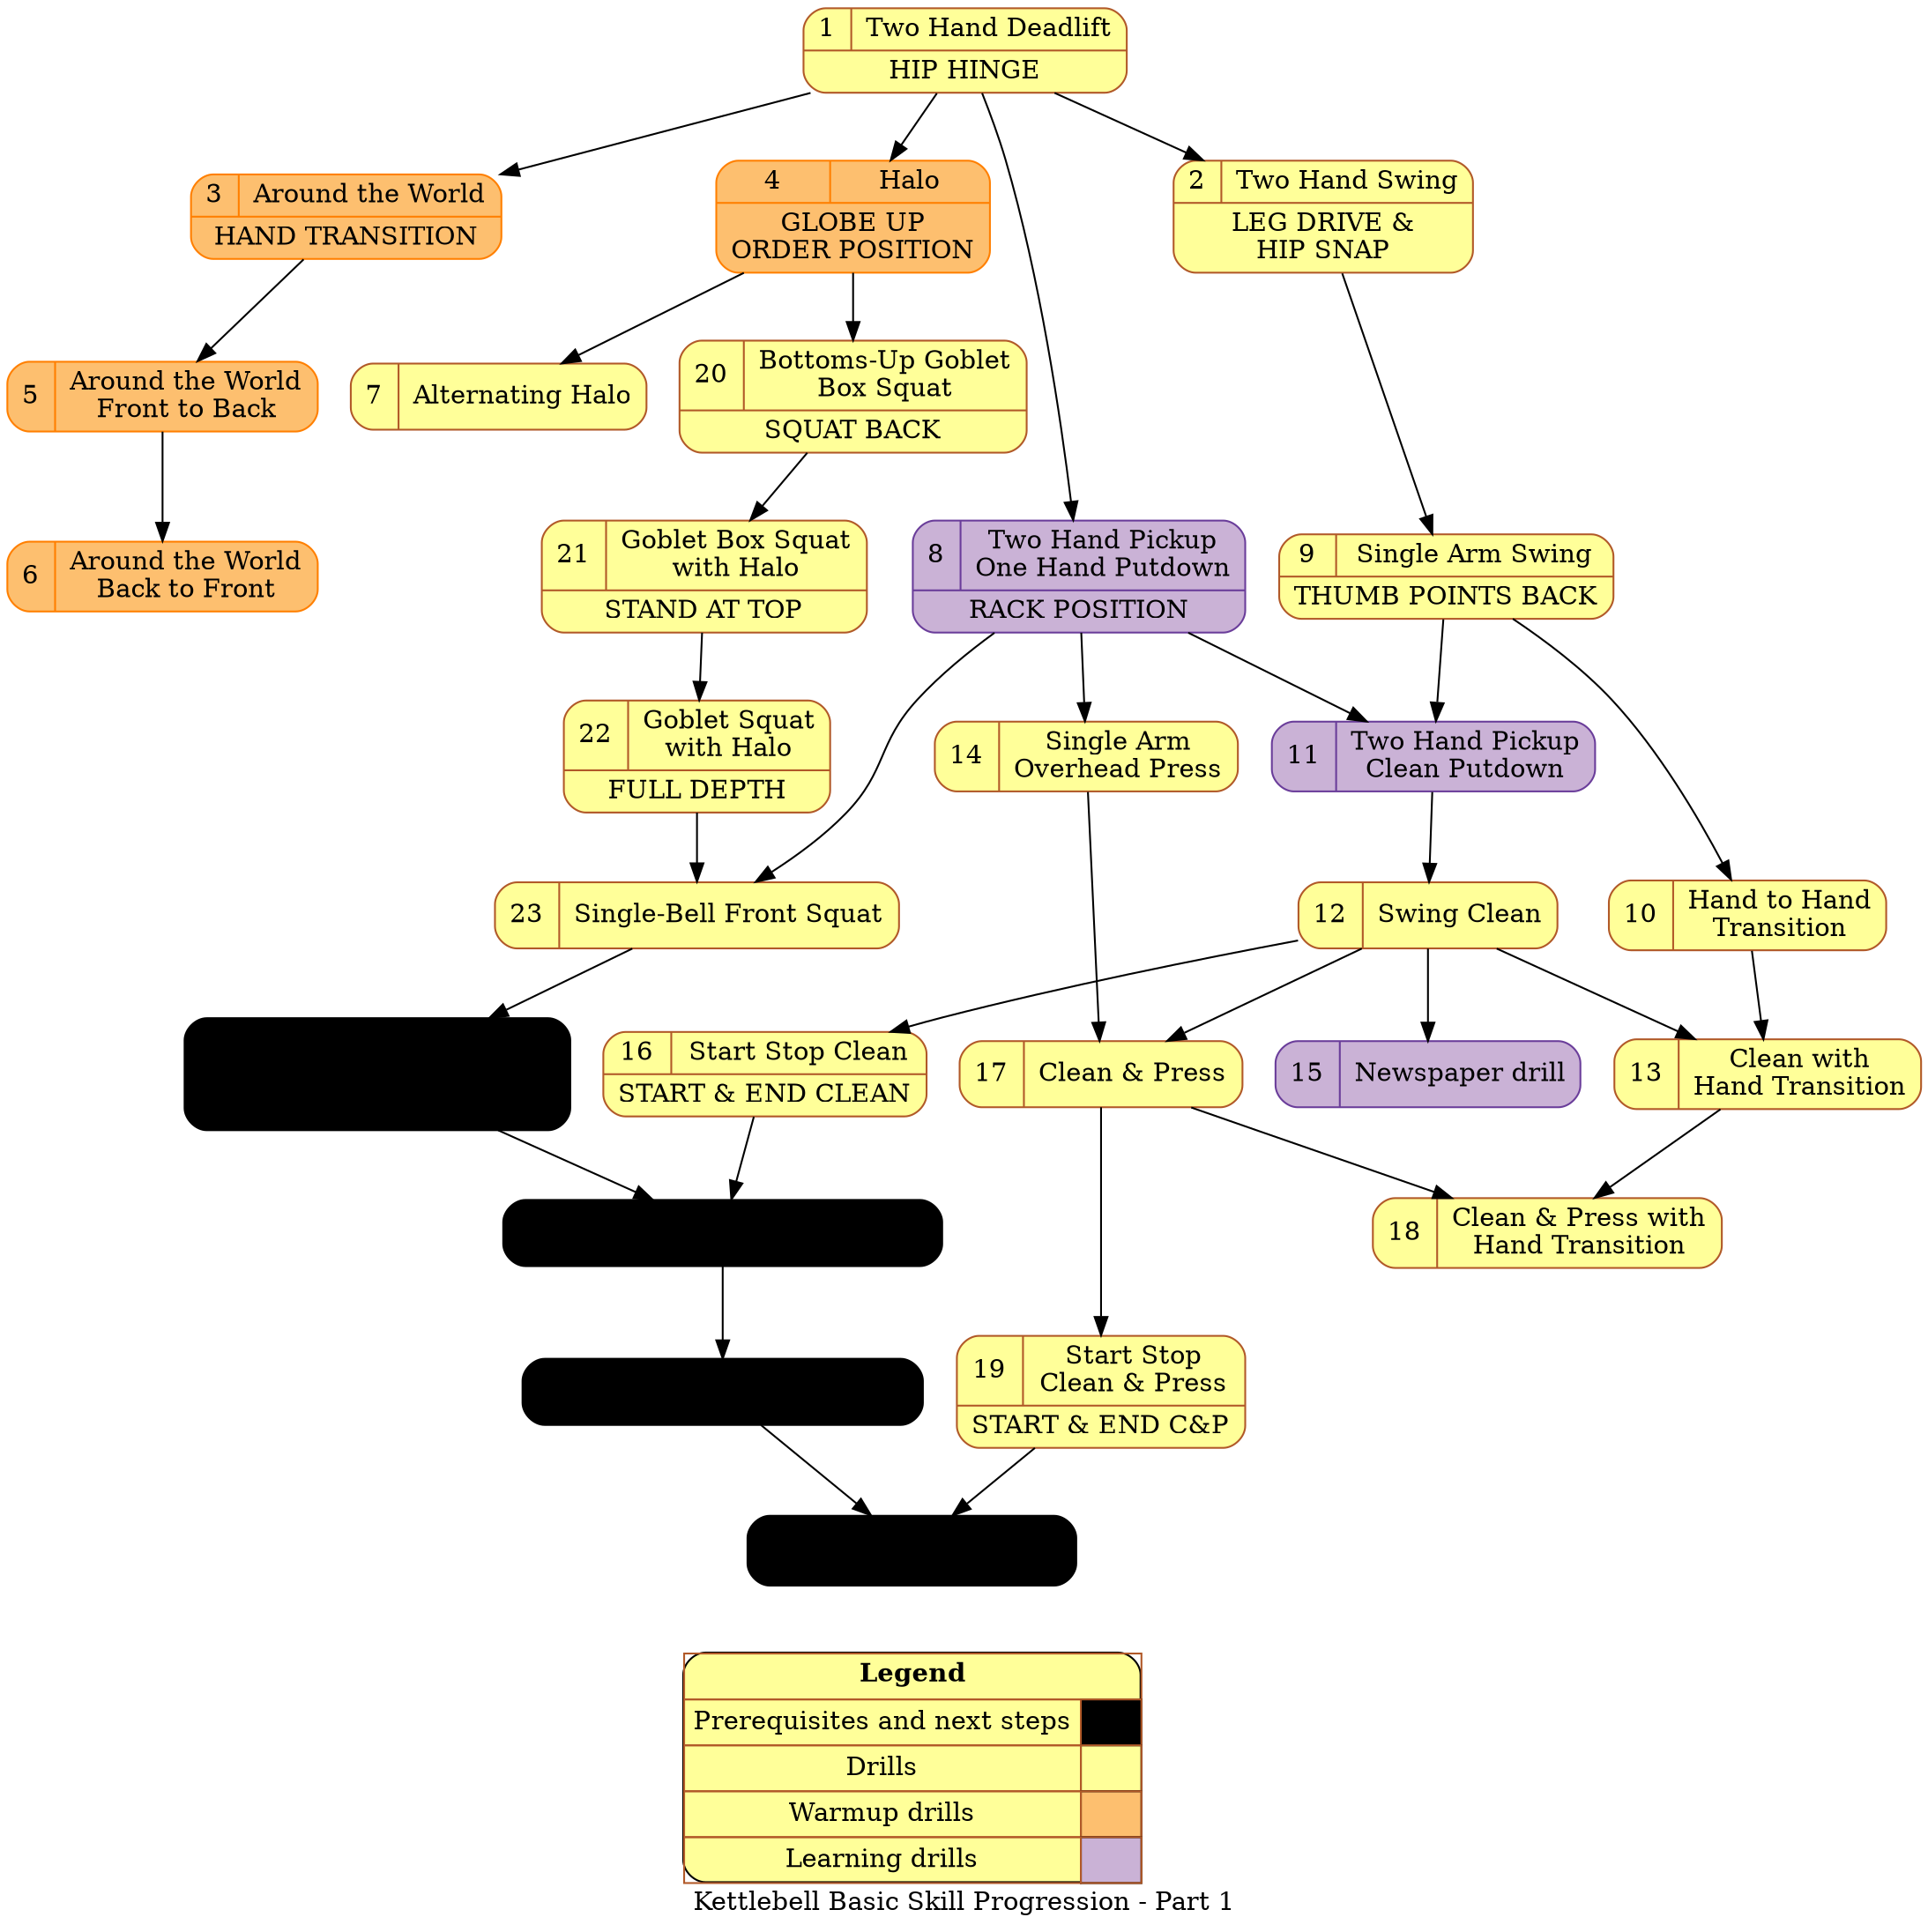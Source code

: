 digraph kb_progression {
  // Kettlebell Basic Skill Progression Diagram © 2023
  // by dznz using knowledge from Mark Wildman is licensed
  // under CC BY-NC-SA 4.0 
  // http://creativecommons.org/licenses/by-nc-sa/4.0/
  label="Kettlebell Basic Skill Progression - Part 1"
  node [colorscheme="paired12"]
  node [shape=record]
  node [style="rounded,filled"]
  node [color=12, fillcolor=11]

  subgraph warmup {
    node [color=8, fillcolor=7]
    mov_atw; mov_halo, mov_atwf2b, mov_atwb2f
  }

  subgraph aux {
    node [color=10, fillcolor=9]
    mov_2hu1hd; mov_2hucleandown; mov_news;
  }

  subgraph post {
    node [color=lightslategrey, fillcolor=ghostwhite]
    mov_racklunge
    mov_clean2sblunge
    mov_halfkneelclean
    mov_halfkneelcap
  }
  
  mov_deadlift [label="{{1|Two Hand Deadlift}|HIP HINGE}" URL="https://www.youtube.com/watch?v=x0XkmM34BPI&list=PLk4oYPJ7TXKhX8YqA2AVrfgs_pEF6p7KA&index=1"];
  mov_swing [label="{{2|Two Hand Swing}|LEG DRIVE &\nHIP SNAP}" URL="https://www.youtube.com/watch?v=m-S9H2XVvYg&list=PLk4oYPJ7TXKhX8YqA2AVrfgs_pEF6p7KA&index=2"]
  mov_atw [label="{{3|Around the World}|HAND TRANSITION}" URL="https://www.youtube.com/watch?v=XaegZzSbtr0&list=PLk4oYPJ7TXKhX8YqA2AVrfgs_pEF6p7KA&index=3"]
  mov_halo [label="{{4|Halo}|GLOBE UP\nORDER POSITION}" URL="https://www.youtube.com/watch?v=25xdtjbFPtw&list=PLk4oYPJ7TXKhX8YqA2AVrfgs_pEF6p7KA&index=4"]
  mov_atwf2b [label="5|Around the World\nFront to Back" URL="https://www.youtube.com/watch?v=TwlQQXAQpaQ&list=PLk4oYPJ7TXKhX8YqA2AVrfgs_pEF6p7KA&index=5"]
  mov_atwb2f [label="6|Around the World\nBack to Front" URL="https://www.youtube.com/watch?v=GrRO00YOIWM&list=PLk4oYPJ7TXKhX8YqA2AVrfgs_pEF6p7KA&index=6"]
  mov_althalo [label="7|Alternating Halo" URL="https://www.youtube.com/watch?v=SMpquy5zSL4&list=PLk4oYPJ7TXKhX8YqA2AVrfgs_pEF6p7KA&index=7"]
  mov_2hu1hd [label="{{8|Two Hand Pickup\nOne Hand Putdown}|RACK POSITION}" URL="https://www.youtube.com/watch?v=eMkDP9VmMc0&list=PLk4oYPJ7TXKhX8YqA2AVrfgs_pEF6p7KA&index=8"]
  mov_saswing [label="{{9|Single Arm Swing}|THUMB POINTS BACK}" URL="https://www.youtube.com/watch?v=ejPpyLKZ1L4&list=PLk4oYPJ7TXKhX8YqA2AVrfgs_pEF6p7KA&index=9"]
  mov_h2h [label="10|Hand to Hand\nTransition" URL="https://www.youtube.com/watch?v=0Uk0Rdm3QFs&list=PLk4oYPJ7TXKhX8YqA2AVrfgs_pEF6p7KA&index=10"]
  mov_2hucleandown [label="11|Two Hand Pickup\nClean Putdown" URL="https://www.youtube.com/watch?v=cQC2y-ByaAw&list=PLk4oYPJ7TXKhX8YqA2AVrfgs_pEF6p7KA&index=11"]
  mov_clean [label="12|Swing Clean" URL="https://www.youtube.com/watch?v=_nIsSXWs5iU&list=PLk4oYPJ7TXKhX8YqA2AVrfgs_pEF6p7KA&index=12"]
  mov_cleanh2h [label="13|Clean with\nHand Transition" URL="https://www.youtube.com/watch?v=6TVqHl2gtuM&list=PLk4oYPJ7TXKhX8YqA2AVrfgs_pEF6p7KA&index=13"]
  mov_press [label="14|Single Arm\nOverhead Press" URL="https://www.youtube.com/watch?v=XHkI03S6Pls&list=PLk4oYPJ7TXKhX8YqA2AVrfgs_pEF6p7KA&index=14"]
  mov_news [label="15|Newspaper drill" URL="https://www.youtube.com/watch?v=htByOXjHLXE&list=PLk4oYPJ7TXKhX8YqA2AVrfgs_pEF6p7KA&index=15"]
  mov_startstopclean [label="{{16|Start Stop Clean}|START & END CLEAN}" URL="https://www.youtube.com/watch?v=XbK3jxI0WNQ&list=PLk4oYPJ7TXKhX8YqA2AVrfgs_pEF6p7KA&index=16"]
  mov_cap [label="17|Clean & Press" URL="https://www.youtube.com/watch?v=SSxB3m5qRas&list=PLk4oYPJ7TXKhX8YqA2AVrfgs_pEF6p7KA&index=17"]
  mov_caph2h [label="18|Clean & Press with\nHand Transition" URL="https://www.youtube.com/watch?v=5Q4vMOYvAGg&list=PLk4oYPJ7TXKhX8YqA2AVrfgs_pEF6p7KA&index=18"]
  mov_startstopcap [label="{{19|Start Stop\nClean & Press}|START & END C&P}" URL="https://www.youtube.com/watch?v=dSj3kqbuois&list=PLk4oYPJ7TXKhX8YqA2AVrfgs_pEF6p7KA&index=19"]
  mov_gobboxsquat [label="{{20|Bottoms-Up Goblet\nBox Squat}|SQUAT BACK}" URL="https://www.youtube.com/watch?v=k5Bc7pkEmrU&list=PLk4oYPJ7TXKhX8YqA2AVrfgs_pEF6p7KA&index=20"]
  mov_boxsquathalo [label="{{21|Goblet Box Squat\nwith Halo}|STAND AT TOP}" URL="https://www.youtube.com/watch?v=Aik5-BStbnc&list=PLk4oYPJ7TXKhX8YqA2AVrfgs_pEF6p7KA&index=21"]
  mov_gobsquathalo [label="{{22|Goblet Squat\nwith Halo}|FULL DEPTH}" URL="https://www.youtube.com/watch?v=cnZ8Mx8NQPE&list=PLk4oYPJ7TXKhX8YqA2AVrfgs_pEF6p7KA&index=22"]
  mov_racksquat [label="{{23|Single-Bell Front Squat}}" URL="https://www.youtube.com/watch?v=KTDVl0Lkdc4&list=PLk4oYPJ7TXKhX8YqA2AVrfgs_pEF6p7KA&index=23"]

  // Next skills
  mov_racklunge [label="{{KB-24|Rack Opposite Leg\nStep-Back Lunge}|VERTICAL SPINE}" URL="https://www.youtube.com/watch?v=KTDVl0Lkdc4&list=PLk4oYPJ7TXKhX8YqA2AVrfgs_pEF6p7KA&index=24"]
  mov_clean2sblunge [label="{{KB-25|Clean Step-Back Clean}}" URL="https://www.youtube.com/watch?v=KTDVl0Lkdc4&list=PLk4oYPJ7TXKhX8YqA2AVrfgs_pEF6p7KA&index=25"]
  mov_halfkneelclean [label="{{KB-26|Half-Kneeling Clean}}" URL="https://www.youtube.com/watch?v=KTDVl0Lkdc4&list=PLk4oYPJ7TXKhX8YqA2AVrfgs_pEF6p7KA&index=26"]
  mov_halfkneelcap [label="{{KB-29|Half-Kneeling\nClean & Press}}" URL="https://www.youtube.com/watch?v=KTDVl0Lkdc4&list=PLk4oYPJ7TXKhX8YqA2AVrfgs_pEF6p7KA&index=29"]

  mov_deadlift -> mov_swing;
  mov_deadlift -> mov_atw;
  mov_deadlift -> mov_halo;
  mov_atw -> mov_atwf2b;
  mov_atwf2b -> mov_atwb2f;
  mov_halo -> mov_althalo;
  mov_deadlift -> mov_2hu1hd;
  mov_swing -> mov_saswing;
  mov_saswing -> mov_h2h;
  mov_2hu1hd -> mov_2hucleandown;
  mov_saswing -> mov_2hucleandown;
  mov_2hucleandown -> mov_clean;
  mov_clean -> mov_cleanh2h;
  mov_h2h -> mov_cleanh2h;
  mov_2hu1hd -> mov_press;
  mov_clean -> mov_news;
  mov_clean -> mov_startstopclean;
  mov_clean -> mov_cap;
  mov_press -> mov_cap;
  mov_cap -> mov_caph2h;
  mov_cleanh2h -> mov_caph2h;
  mov_cap -> mov_startstopcap;
  mov_halo -> mov_gobboxsquat;
  mov_gobboxsquat -> mov_boxsquathalo;
  mov_boxsquathalo -> mov_gobsquathalo;
  mov_gobsquathalo -> mov_racksquat;
  mov_2hu1hd -> mov_racksquat;
  mov_racksquat -> mov_racklunge;
  mov_racklunge -> mov_clean2sblunge;
  mov_startstopclean -> mov_clean2sblunge;
  mov_clean2sblunge -> mov_halfkneelclean;
  mov_startstopcap -> mov_halfkneelcap;
  mov_halfkneelclean -> mov_halfkneelcap;

  { rank = sink;
    Legend [shape=none, margin=0, label=<
    <TABLE BORDER="0" CELLBORDER="1" CELLSPACING="0" CELLPADDING="4">
     <TR>
      <TD COLSPAN="2"><B>Legend</B></TD>
     </TR>
     <TR>
      <TD>Prerequisites and next steps</TD>
      <TD BGCOLOR="ghostwhite">&nbsp;&nbsp;&nbsp;&nbsp;&nbsp;</TD>
     </TR>
     <TR>
      <TD>Drills</TD>
      <TD BGCOLOR="11"></TD>
     </TR>
     <TR>
      <TD>Warmup drills</TD>
      <TD BGCOLOR="7"></TD>
     </TR>
     <TR>
      <TD>Learning drills</TD>
      <TD BGCOLOR="9"></TD>
     </TR>
    </TABLE>
   >];
  }
}
